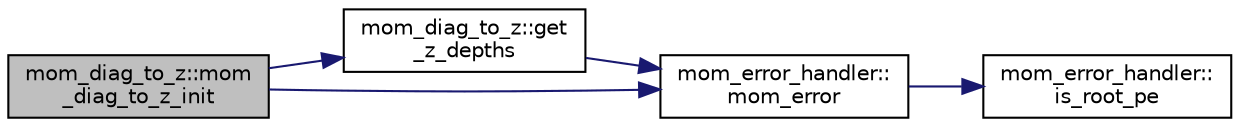 digraph "mom_diag_to_z::mom_diag_to_z_init"
{
 // INTERACTIVE_SVG=YES
  edge [fontname="Helvetica",fontsize="10",labelfontname="Helvetica",labelfontsize="10"];
  node [fontname="Helvetica",fontsize="10",shape=record];
  rankdir="LR";
  Node43 [label="mom_diag_to_z::mom\l_diag_to_z_init",height=0.2,width=0.4,color="black", fillcolor="grey75", style="filled", fontcolor="black"];
  Node43 -> Node44 [color="midnightblue",fontsize="10",style="solid",fontname="Helvetica"];
  Node44 [label="mom_diag_to_z::get\l_z_depths",height=0.2,width=0.4,color="black", fillcolor="white", style="filled",URL="$namespacemom__diag__to__z.html#ab89885c9746b38113a5c3b46d012b566",tooltip="This subroutine reads the depths of the interfaces bounding the intended layers from a NetCDF file..."];
  Node44 -> Node45 [color="midnightblue",fontsize="10",style="solid",fontname="Helvetica"];
  Node45 [label="mom_error_handler::\lmom_error",height=0.2,width=0.4,color="black", fillcolor="white", style="filled",URL="$namespacemom__error__handler.html#a460cfb79a06c29fc249952c2a3710d67"];
  Node45 -> Node46 [color="midnightblue",fontsize="10",style="solid",fontname="Helvetica"];
  Node46 [label="mom_error_handler::\lis_root_pe",height=0.2,width=0.4,color="black", fillcolor="white", style="filled",URL="$namespacemom__error__handler.html#ad5f00a53059c72fe2332d1436c80ca71"];
  Node43 -> Node45 [color="midnightblue",fontsize="10",style="solid",fontname="Helvetica"];
}
